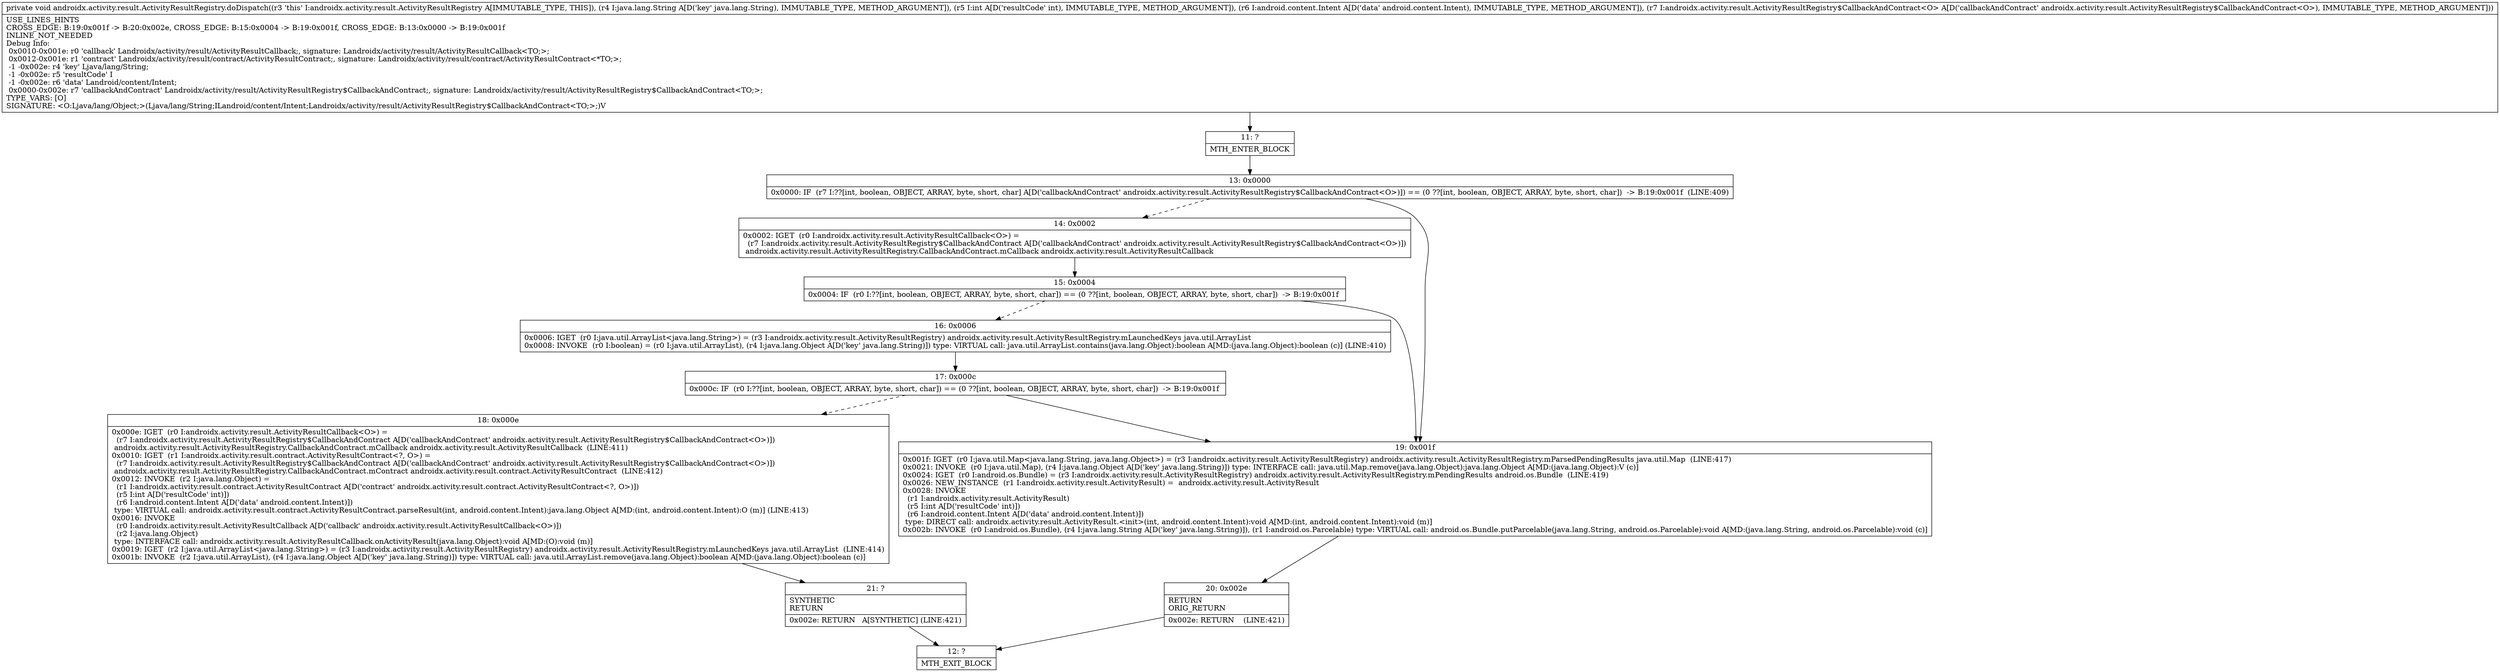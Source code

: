 digraph "CFG forandroidx.activity.result.ActivityResultRegistry.doDispatch(Ljava\/lang\/String;ILandroid\/content\/Intent;Landroidx\/activity\/result\/ActivityResultRegistry$CallbackAndContract;)V" {
Node_11 [shape=record,label="{11\:\ ?|MTH_ENTER_BLOCK\l}"];
Node_13 [shape=record,label="{13\:\ 0x0000|0x0000: IF  (r7 I:??[int, boolean, OBJECT, ARRAY, byte, short, char] A[D('callbackAndContract' androidx.activity.result.ActivityResultRegistry$CallbackAndContract\<O\>)]) == (0 ??[int, boolean, OBJECT, ARRAY, byte, short, char])  \-\> B:19:0x001f  (LINE:409)\l}"];
Node_14 [shape=record,label="{14\:\ 0x0002|0x0002: IGET  (r0 I:androidx.activity.result.ActivityResultCallback\<O\>) = \l  (r7 I:androidx.activity.result.ActivityResultRegistry$CallbackAndContract A[D('callbackAndContract' androidx.activity.result.ActivityResultRegistry$CallbackAndContract\<O\>)])\l androidx.activity.result.ActivityResultRegistry.CallbackAndContract.mCallback androidx.activity.result.ActivityResultCallback \l}"];
Node_15 [shape=record,label="{15\:\ 0x0004|0x0004: IF  (r0 I:??[int, boolean, OBJECT, ARRAY, byte, short, char]) == (0 ??[int, boolean, OBJECT, ARRAY, byte, short, char])  \-\> B:19:0x001f \l}"];
Node_16 [shape=record,label="{16\:\ 0x0006|0x0006: IGET  (r0 I:java.util.ArrayList\<java.lang.String\>) = (r3 I:androidx.activity.result.ActivityResultRegistry) androidx.activity.result.ActivityResultRegistry.mLaunchedKeys java.util.ArrayList \l0x0008: INVOKE  (r0 I:boolean) = (r0 I:java.util.ArrayList), (r4 I:java.lang.Object A[D('key' java.lang.String)]) type: VIRTUAL call: java.util.ArrayList.contains(java.lang.Object):boolean A[MD:(java.lang.Object):boolean (c)] (LINE:410)\l}"];
Node_17 [shape=record,label="{17\:\ 0x000c|0x000c: IF  (r0 I:??[int, boolean, OBJECT, ARRAY, byte, short, char]) == (0 ??[int, boolean, OBJECT, ARRAY, byte, short, char])  \-\> B:19:0x001f \l}"];
Node_18 [shape=record,label="{18\:\ 0x000e|0x000e: IGET  (r0 I:androidx.activity.result.ActivityResultCallback\<O\>) = \l  (r7 I:androidx.activity.result.ActivityResultRegistry$CallbackAndContract A[D('callbackAndContract' androidx.activity.result.ActivityResultRegistry$CallbackAndContract\<O\>)])\l androidx.activity.result.ActivityResultRegistry.CallbackAndContract.mCallback androidx.activity.result.ActivityResultCallback  (LINE:411)\l0x0010: IGET  (r1 I:androidx.activity.result.contract.ActivityResultContract\<?, O\>) = \l  (r7 I:androidx.activity.result.ActivityResultRegistry$CallbackAndContract A[D('callbackAndContract' androidx.activity.result.ActivityResultRegistry$CallbackAndContract\<O\>)])\l androidx.activity.result.ActivityResultRegistry.CallbackAndContract.mContract androidx.activity.result.contract.ActivityResultContract  (LINE:412)\l0x0012: INVOKE  (r2 I:java.lang.Object) = \l  (r1 I:androidx.activity.result.contract.ActivityResultContract A[D('contract' androidx.activity.result.contract.ActivityResultContract\<?, O\>)])\l  (r5 I:int A[D('resultCode' int)])\l  (r6 I:android.content.Intent A[D('data' android.content.Intent)])\l type: VIRTUAL call: androidx.activity.result.contract.ActivityResultContract.parseResult(int, android.content.Intent):java.lang.Object A[MD:(int, android.content.Intent):O (m)] (LINE:413)\l0x0016: INVOKE  \l  (r0 I:androidx.activity.result.ActivityResultCallback A[D('callback' androidx.activity.result.ActivityResultCallback\<O\>)])\l  (r2 I:java.lang.Object)\l type: INTERFACE call: androidx.activity.result.ActivityResultCallback.onActivityResult(java.lang.Object):void A[MD:(O):void (m)]\l0x0019: IGET  (r2 I:java.util.ArrayList\<java.lang.String\>) = (r3 I:androidx.activity.result.ActivityResultRegistry) androidx.activity.result.ActivityResultRegistry.mLaunchedKeys java.util.ArrayList  (LINE:414)\l0x001b: INVOKE  (r2 I:java.util.ArrayList), (r4 I:java.lang.Object A[D('key' java.lang.String)]) type: VIRTUAL call: java.util.ArrayList.remove(java.lang.Object):boolean A[MD:(java.lang.Object):boolean (c)]\l}"];
Node_21 [shape=record,label="{21\:\ ?|SYNTHETIC\lRETURN\l|0x002e: RETURN   A[SYNTHETIC] (LINE:421)\l}"];
Node_12 [shape=record,label="{12\:\ ?|MTH_EXIT_BLOCK\l}"];
Node_19 [shape=record,label="{19\:\ 0x001f|0x001f: IGET  (r0 I:java.util.Map\<java.lang.String, java.lang.Object\>) = (r3 I:androidx.activity.result.ActivityResultRegistry) androidx.activity.result.ActivityResultRegistry.mParsedPendingResults java.util.Map  (LINE:417)\l0x0021: INVOKE  (r0 I:java.util.Map), (r4 I:java.lang.Object A[D('key' java.lang.String)]) type: INTERFACE call: java.util.Map.remove(java.lang.Object):java.lang.Object A[MD:(java.lang.Object):V (c)]\l0x0024: IGET  (r0 I:android.os.Bundle) = (r3 I:androidx.activity.result.ActivityResultRegistry) androidx.activity.result.ActivityResultRegistry.mPendingResults android.os.Bundle  (LINE:419)\l0x0026: NEW_INSTANCE  (r1 I:androidx.activity.result.ActivityResult) =  androidx.activity.result.ActivityResult \l0x0028: INVOKE  \l  (r1 I:androidx.activity.result.ActivityResult)\l  (r5 I:int A[D('resultCode' int)])\l  (r6 I:android.content.Intent A[D('data' android.content.Intent)])\l type: DIRECT call: androidx.activity.result.ActivityResult.\<init\>(int, android.content.Intent):void A[MD:(int, android.content.Intent):void (m)]\l0x002b: INVOKE  (r0 I:android.os.Bundle), (r4 I:java.lang.String A[D('key' java.lang.String)]), (r1 I:android.os.Parcelable) type: VIRTUAL call: android.os.Bundle.putParcelable(java.lang.String, android.os.Parcelable):void A[MD:(java.lang.String, android.os.Parcelable):void (c)]\l}"];
Node_20 [shape=record,label="{20\:\ 0x002e|RETURN\lORIG_RETURN\l|0x002e: RETURN    (LINE:421)\l}"];
MethodNode[shape=record,label="{private void androidx.activity.result.ActivityResultRegistry.doDispatch((r3 'this' I:androidx.activity.result.ActivityResultRegistry A[IMMUTABLE_TYPE, THIS]), (r4 I:java.lang.String A[D('key' java.lang.String), IMMUTABLE_TYPE, METHOD_ARGUMENT]), (r5 I:int A[D('resultCode' int), IMMUTABLE_TYPE, METHOD_ARGUMENT]), (r6 I:android.content.Intent A[D('data' android.content.Intent), IMMUTABLE_TYPE, METHOD_ARGUMENT]), (r7 I:androidx.activity.result.ActivityResultRegistry$CallbackAndContract\<O\> A[D('callbackAndContract' androidx.activity.result.ActivityResultRegistry$CallbackAndContract\<O\>), IMMUTABLE_TYPE, METHOD_ARGUMENT]))  | USE_LINES_HINTS\lCROSS_EDGE: B:19:0x001f \-\> B:20:0x002e, CROSS_EDGE: B:15:0x0004 \-\> B:19:0x001f, CROSS_EDGE: B:13:0x0000 \-\> B:19:0x001f\lINLINE_NOT_NEEDED\lDebug Info:\l  0x0010\-0x001e: r0 'callback' Landroidx\/activity\/result\/ActivityResultCallback;, signature: Landroidx\/activity\/result\/ActivityResultCallback\<TO;\>;\l  0x0012\-0x001e: r1 'contract' Landroidx\/activity\/result\/contract\/ActivityResultContract;, signature: Landroidx\/activity\/result\/contract\/ActivityResultContract\<*TO;\>;\l  \-1 \-0x002e: r4 'key' Ljava\/lang\/String;\l  \-1 \-0x002e: r5 'resultCode' I\l  \-1 \-0x002e: r6 'data' Landroid\/content\/Intent;\l  0x0000\-0x002e: r7 'callbackAndContract' Landroidx\/activity\/result\/ActivityResultRegistry$CallbackAndContract;, signature: Landroidx\/activity\/result\/ActivityResultRegistry$CallbackAndContract\<TO;\>;\lTYPE_VARS: [O]\lSIGNATURE: \<O:Ljava\/lang\/Object;\>(Ljava\/lang\/String;ILandroid\/content\/Intent;Landroidx\/activity\/result\/ActivityResultRegistry$CallbackAndContract\<TO;\>;)V\l}"];
MethodNode -> Node_11;Node_11 -> Node_13;
Node_13 -> Node_14[style=dashed];
Node_13 -> Node_19;
Node_14 -> Node_15;
Node_15 -> Node_16[style=dashed];
Node_15 -> Node_19;
Node_16 -> Node_17;
Node_17 -> Node_18[style=dashed];
Node_17 -> Node_19;
Node_18 -> Node_21;
Node_21 -> Node_12;
Node_19 -> Node_20;
Node_20 -> Node_12;
}


